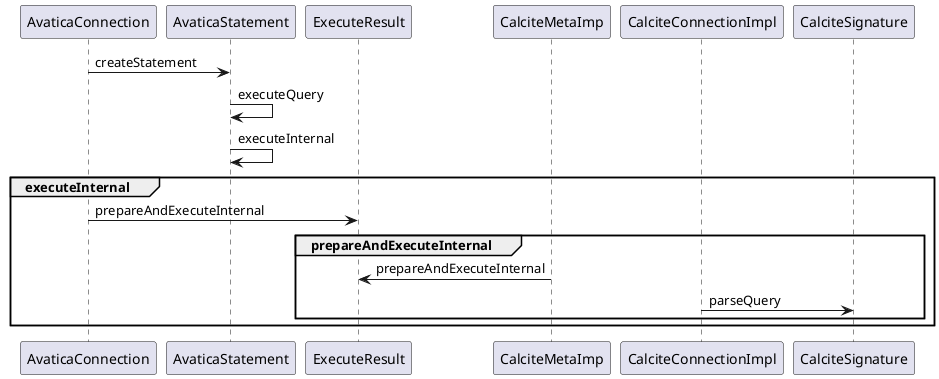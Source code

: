 @startuml

AvaticaConnection -> AvaticaStatement : createStatement
' AvaticaStatement <-  AvaticaConnection: return Statement
AvaticaStatement -> AvaticaStatement: executeQuery
AvaticaStatement -> AvaticaStatement: executeInternal


' AvaticaStatement -> ResultSet : executeQuery

    group executeInternal
        AvaticaConnection -> ExecuteResult: prepareAndExecuteInternal
        group prepareAndExecuteInternal
            CalciteMetaImp -> ExecuteResult: prepareAndExecuteInternal
            CalciteConnectionImpl -> CalciteSignature: parseQuery
        end
    end


@enduml
